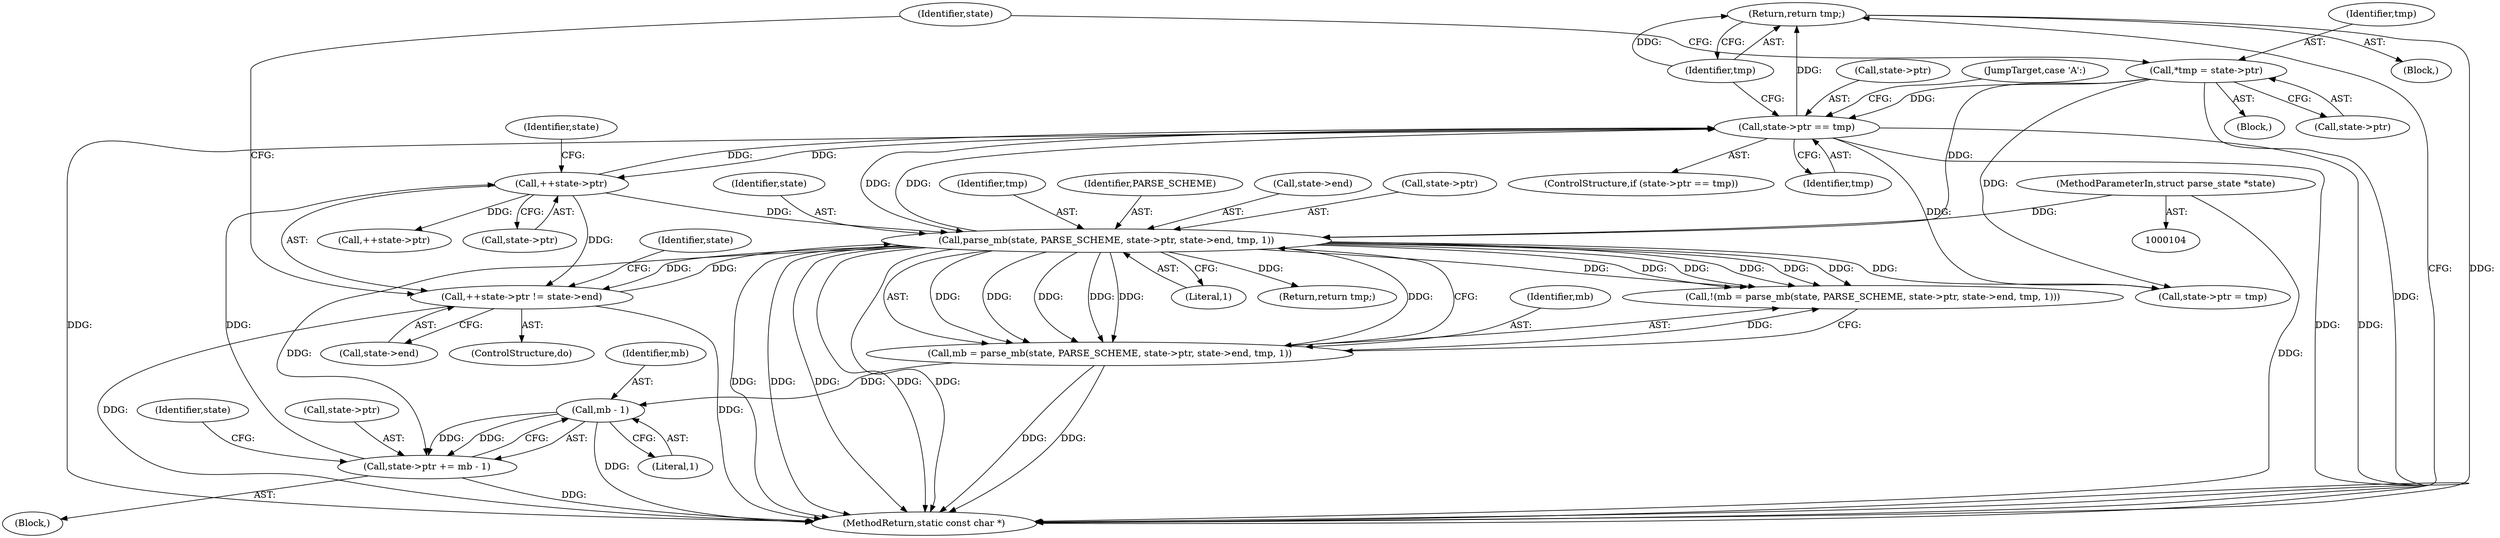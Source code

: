 digraph "0_ext-http_3724cd76a28be1d6049b5537232e97ac@pointer" {
"1000170" [label="(Return,return tmp;)"];
"1000171" [label="(Identifier,tmp)"];
"1000164" [label="(Call,state->ptr == tmp)"];
"1000265" [label="(Call,++state->ptr)"];
"1000257" [label="(Call,state->ptr += mb - 1)"];
"1000261" [label="(Call,mb - 1)"];
"1000241" [label="(Call,mb = parse_mb(state, PARSE_SCHEME, state->ptr, state->end, tmp, 1))"];
"1000243" [label="(Call,parse_mb(state, PARSE_SCHEME, state->ptr, state->end, tmp, 1))"];
"1000105" [label="(MethodParameterIn,struct parse_state *state)"];
"1000264" [label="(Call,++state->ptr != state->end)"];
"1000109" [label="(Call,*tmp = state->ptr)"];
"1000109" [label="(Call,*tmp = state->ptr)"];
"1000261" [label="(Call,mb - 1)"];
"1000265" [label="(Call,++state->ptr)"];
"1000252" [label="(Identifier,tmp)"];
"1000171" [label="(Identifier,tmp)"];
"1000121" [label="(Block,)"];
"1000258" [label="(Call,state->ptr)"];
"1000146" [label="(Call,++state->ptr)"];
"1000253" [label="(Literal,1)"];
"1000273" [label="(Call,state->ptr = tmp)"];
"1000165" [label="(Call,state->ptr)"];
"1000164" [label="(Call,state->ptr == tmp)"];
"1000241" [label="(Call,mb = parse_mb(state, PARSE_SCHEME, state->ptr, state->end, tmp, 1))"];
"1000269" [label="(Call,state->end)"];
"1000243" [label="(Call,parse_mb(state, PARSE_SCHEME, state->ptr, state->end, tmp, 1))"];
"1000119" [label="(Identifier,state)"];
"1000266" [label="(Call,state->ptr)"];
"1000105" [label="(MethodParameterIn,struct parse_state *state)"];
"1000270" [label="(Identifier,state)"];
"1000114" [label="(ControlStructure,do)"];
"1000242" [label="(Identifier,mb)"];
"1000257" [label="(Call,state->ptr += mb - 1)"];
"1000275" [label="(Identifier,state)"];
"1000264" [label="(Call,++state->ptr != state->end)"];
"1000163" [label="(ControlStructure,if (state->ptr == tmp))"];
"1000170" [label="(Return,return tmp;)"];
"1000262" [label="(Identifier,mb)"];
"1000255" [label="(Return,return tmp;)"];
"1000245" [label="(Identifier,PARSE_SCHEME)"];
"1000249" [label="(Call,state->end)"];
"1000278" [label="(MethodReturn,static const char *)"];
"1000267" [label="(Identifier,state)"];
"1000106" [label="(Block,)"];
"1000263" [label="(Literal,1)"];
"1000111" [label="(Call,state->ptr)"];
"1000246" [label="(Call,state->ptr)"];
"1000169" [label="(Block,)"];
"1000240" [label="(Call,!(mb = parse_mb(state, PARSE_SCHEME, state->ptr, state->end, tmp, 1)))"];
"1000172" [label="(JumpTarget,case 'A':)"];
"1000244" [label="(Identifier,state)"];
"1000168" [label="(Identifier,tmp)"];
"1000110" [label="(Identifier,tmp)"];
"1000170" -> "1000169"  [label="AST: "];
"1000170" -> "1000171"  [label="CFG: "];
"1000171" -> "1000170"  [label="AST: "];
"1000278" -> "1000170"  [label="CFG: "];
"1000170" -> "1000278"  [label="DDG: "];
"1000171" -> "1000170"  [label="DDG: "];
"1000164" -> "1000170"  [label="DDG: "];
"1000171" -> "1000164"  [label="CFG: "];
"1000164" -> "1000163"  [label="AST: "];
"1000164" -> "1000168"  [label="CFG: "];
"1000165" -> "1000164"  [label="AST: "];
"1000168" -> "1000164"  [label="AST: "];
"1000172" -> "1000164"  [label="CFG: "];
"1000164" -> "1000278"  [label="DDG: "];
"1000164" -> "1000278"  [label="DDG: "];
"1000164" -> "1000278"  [label="DDG: "];
"1000265" -> "1000164"  [label="DDG: "];
"1000243" -> "1000164"  [label="DDG: "];
"1000109" -> "1000164"  [label="DDG: "];
"1000164" -> "1000243"  [label="DDG: "];
"1000164" -> "1000265"  [label="DDG: "];
"1000164" -> "1000273"  [label="DDG: "];
"1000265" -> "1000264"  [label="AST: "];
"1000265" -> "1000266"  [label="CFG: "];
"1000266" -> "1000265"  [label="AST: "];
"1000270" -> "1000265"  [label="CFG: "];
"1000265" -> "1000146"  [label="DDG: "];
"1000265" -> "1000243"  [label="DDG: "];
"1000265" -> "1000264"  [label="DDG: "];
"1000257" -> "1000265"  [label="DDG: "];
"1000257" -> "1000121"  [label="AST: "];
"1000257" -> "1000261"  [label="CFG: "];
"1000258" -> "1000257"  [label="AST: "];
"1000261" -> "1000257"  [label="AST: "];
"1000267" -> "1000257"  [label="CFG: "];
"1000257" -> "1000278"  [label="DDG: "];
"1000261" -> "1000257"  [label="DDG: "];
"1000261" -> "1000257"  [label="DDG: "];
"1000243" -> "1000257"  [label="DDG: "];
"1000261" -> "1000263"  [label="CFG: "];
"1000262" -> "1000261"  [label="AST: "];
"1000263" -> "1000261"  [label="AST: "];
"1000261" -> "1000278"  [label="DDG: "];
"1000241" -> "1000261"  [label="DDG: "];
"1000241" -> "1000240"  [label="AST: "];
"1000241" -> "1000243"  [label="CFG: "];
"1000242" -> "1000241"  [label="AST: "];
"1000243" -> "1000241"  [label="AST: "];
"1000240" -> "1000241"  [label="CFG: "];
"1000241" -> "1000278"  [label="DDG: "];
"1000241" -> "1000278"  [label="DDG: "];
"1000241" -> "1000240"  [label="DDG: "];
"1000243" -> "1000241"  [label="DDG: "];
"1000243" -> "1000241"  [label="DDG: "];
"1000243" -> "1000241"  [label="DDG: "];
"1000243" -> "1000241"  [label="DDG: "];
"1000243" -> "1000241"  [label="DDG: "];
"1000243" -> "1000241"  [label="DDG: "];
"1000243" -> "1000253"  [label="CFG: "];
"1000244" -> "1000243"  [label="AST: "];
"1000245" -> "1000243"  [label="AST: "];
"1000246" -> "1000243"  [label="AST: "];
"1000249" -> "1000243"  [label="AST: "];
"1000252" -> "1000243"  [label="AST: "];
"1000253" -> "1000243"  [label="AST: "];
"1000243" -> "1000278"  [label="DDG: "];
"1000243" -> "1000278"  [label="DDG: "];
"1000243" -> "1000278"  [label="DDG: "];
"1000243" -> "1000278"  [label="DDG: "];
"1000243" -> "1000278"  [label="DDG: "];
"1000243" -> "1000240"  [label="DDG: "];
"1000243" -> "1000240"  [label="DDG: "];
"1000243" -> "1000240"  [label="DDG: "];
"1000243" -> "1000240"  [label="DDG: "];
"1000243" -> "1000240"  [label="DDG: "];
"1000243" -> "1000240"  [label="DDG: "];
"1000105" -> "1000243"  [label="DDG: "];
"1000264" -> "1000243"  [label="DDG: "];
"1000109" -> "1000243"  [label="DDG: "];
"1000243" -> "1000255"  [label="DDG: "];
"1000243" -> "1000264"  [label="DDG: "];
"1000243" -> "1000273"  [label="DDG: "];
"1000105" -> "1000104"  [label="AST: "];
"1000105" -> "1000278"  [label="DDG: "];
"1000264" -> "1000114"  [label="AST: "];
"1000264" -> "1000269"  [label="CFG: "];
"1000269" -> "1000264"  [label="AST: "];
"1000119" -> "1000264"  [label="CFG: "];
"1000275" -> "1000264"  [label="CFG: "];
"1000264" -> "1000278"  [label="DDG: "];
"1000264" -> "1000278"  [label="DDG: "];
"1000109" -> "1000106"  [label="AST: "];
"1000109" -> "1000111"  [label="CFG: "];
"1000110" -> "1000109"  [label="AST: "];
"1000111" -> "1000109"  [label="AST: "];
"1000119" -> "1000109"  [label="CFG: "];
"1000109" -> "1000278"  [label="DDG: "];
"1000109" -> "1000273"  [label="DDG: "];
}
